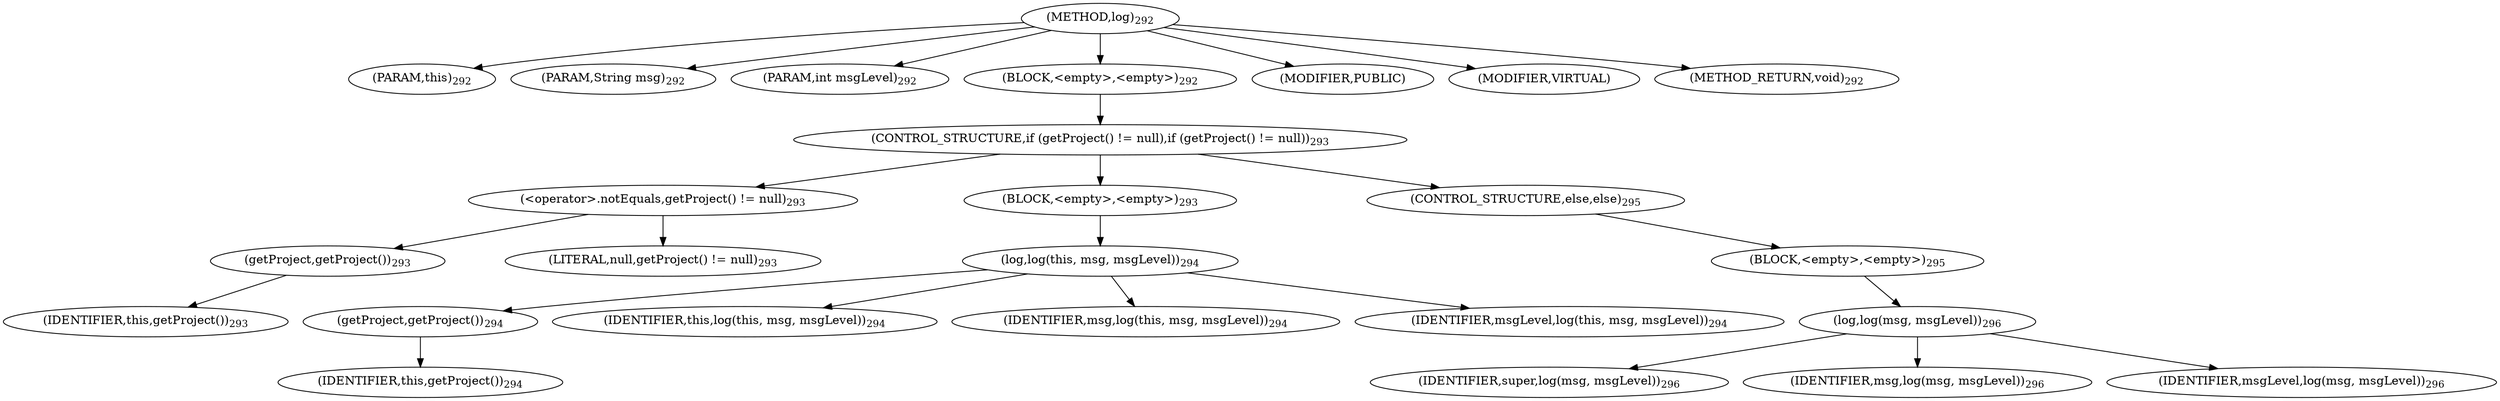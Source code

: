 digraph "log" {  
"321" [label = <(METHOD,log)<SUB>292</SUB>> ]
"32" [label = <(PARAM,this)<SUB>292</SUB>> ]
"322" [label = <(PARAM,String msg)<SUB>292</SUB>> ]
"323" [label = <(PARAM,int msgLevel)<SUB>292</SUB>> ]
"324" [label = <(BLOCK,&lt;empty&gt;,&lt;empty&gt;)<SUB>292</SUB>> ]
"325" [label = <(CONTROL_STRUCTURE,if (getProject() != null),if (getProject() != null))<SUB>293</SUB>> ]
"326" [label = <(&lt;operator&gt;.notEquals,getProject() != null)<SUB>293</SUB>> ]
"327" [label = <(getProject,getProject())<SUB>293</SUB>> ]
"31" [label = <(IDENTIFIER,this,getProject())<SUB>293</SUB>> ]
"328" [label = <(LITERAL,null,getProject() != null)<SUB>293</SUB>> ]
"329" [label = <(BLOCK,&lt;empty&gt;,&lt;empty&gt;)<SUB>293</SUB>> ]
"330" [label = <(log,log(this, msg, msgLevel))<SUB>294</SUB>> ]
"331" [label = <(getProject,getProject())<SUB>294</SUB>> ]
"34" [label = <(IDENTIFIER,this,getProject())<SUB>294</SUB>> ]
"33" [label = <(IDENTIFIER,this,log(this, msg, msgLevel))<SUB>294</SUB>> ]
"332" [label = <(IDENTIFIER,msg,log(this, msg, msgLevel))<SUB>294</SUB>> ]
"333" [label = <(IDENTIFIER,msgLevel,log(this, msg, msgLevel))<SUB>294</SUB>> ]
"334" [label = <(CONTROL_STRUCTURE,else,else)<SUB>295</SUB>> ]
"335" [label = <(BLOCK,&lt;empty&gt;,&lt;empty&gt;)<SUB>295</SUB>> ]
"336" [label = <(log,log(msg, msgLevel))<SUB>296</SUB>> ]
"337" [label = <(IDENTIFIER,super,log(msg, msgLevel))<SUB>296</SUB>> ]
"338" [label = <(IDENTIFIER,msg,log(msg, msgLevel))<SUB>296</SUB>> ]
"339" [label = <(IDENTIFIER,msgLevel,log(msg, msgLevel))<SUB>296</SUB>> ]
"340" [label = <(MODIFIER,PUBLIC)> ]
"341" [label = <(MODIFIER,VIRTUAL)> ]
"342" [label = <(METHOD_RETURN,void)<SUB>292</SUB>> ]
  "321" -> "32" 
  "321" -> "322" 
  "321" -> "323" 
  "321" -> "324" 
  "321" -> "340" 
  "321" -> "341" 
  "321" -> "342" 
  "324" -> "325" 
  "325" -> "326" 
  "325" -> "329" 
  "325" -> "334" 
  "326" -> "327" 
  "326" -> "328" 
  "327" -> "31" 
  "329" -> "330" 
  "330" -> "331" 
  "330" -> "33" 
  "330" -> "332" 
  "330" -> "333" 
  "331" -> "34" 
  "334" -> "335" 
  "335" -> "336" 
  "336" -> "337" 
  "336" -> "338" 
  "336" -> "339" 
}
